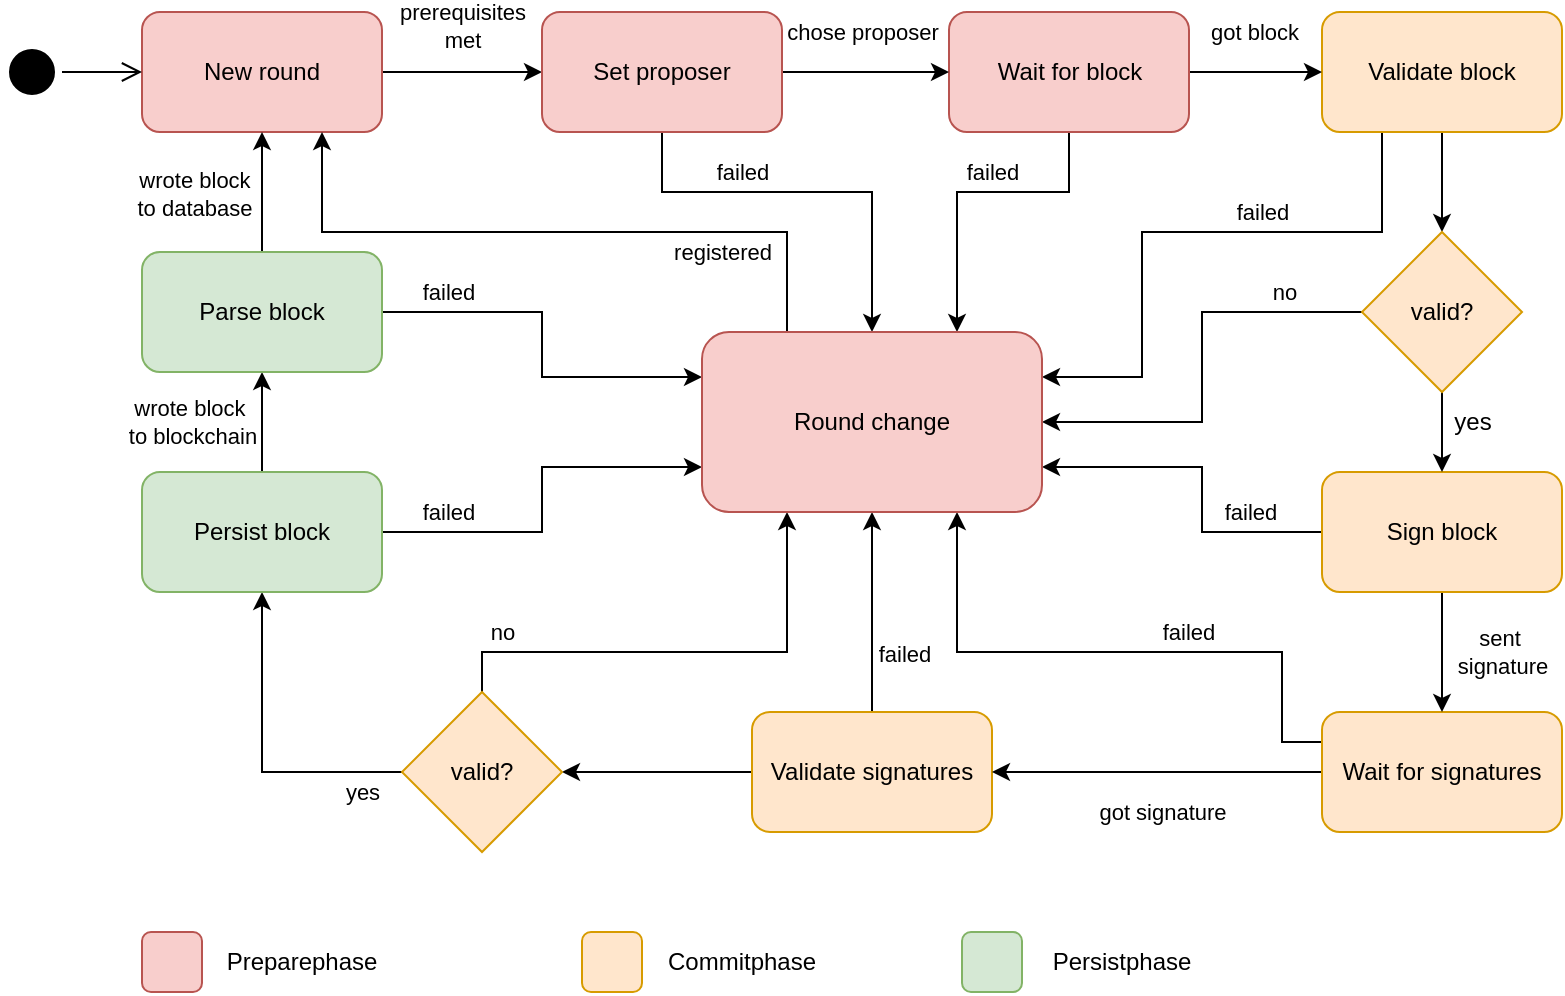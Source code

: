 <mxfile version="20.3.0" type="device"><diagram id="TG24ea2lMSy__KPiFOpt" name="Page-1"><mxGraphModel dx="1069" dy="643" grid="1" gridSize="10" guides="1" tooltips="1" connect="1" arrows="1" fold="1" page="1" pageScale="1" pageWidth="827" pageHeight="520" math="0" shadow="0"><root><mxCell id="0"/><mxCell id="1" parent="0"/><mxCell id="C-lVaV4RM1TJZUjSdMJg-25" style="edgeStyle=orthogonalEdgeStyle;rounded=0;orthogonalLoop=1;jettySize=auto;html=1;exitX=0.5;exitY=1;exitDx=0;exitDy=0;entryX=0.5;entryY=0;entryDx=0;entryDy=0;" parent="1" source="C-lVaV4RM1TJZUjSdMJg-2" target="C-lVaV4RM1TJZUjSdMJg-9" edge="1"><mxGeometry relative="1" as="geometry"/></mxCell><mxCell id="C-lVaV4RM1TJZUjSdMJg-53" style="edgeStyle=orthogonalEdgeStyle;rounded=0;orthogonalLoop=1;jettySize=auto;html=1;exitX=0.25;exitY=1;exitDx=0;exitDy=0;entryX=1;entryY=0.25;entryDx=0;entryDy=0;" parent="1" source="C-lVaV4RM1TJZUjSdMJg-2" target="C-lVaV4RM1TJZUjSdMJg-13" edge="1"><mxGeometry relative="1" as="geometry"><Array as="points"><mxPoint x="709" y="122"/><mxPoint x="589" y="122"/><mxPoint x="589" y="195"/></Array></mxGeometry></mxCell><mxCell id="57w1jY9QjkwX1Sj35wxV-5" value="&#10;&#10;&lt;span style=&quot;color: rgb(0, 0, 0); font-family: helvetica; font-size: 11px; font-style: normal; font-weight: 400; letter-spacing: normal; text-align: center; text-indent: 0px; text-transform: none; word-spacing: 0px; background-color: rgb(255, 255, 255); display: inline; float: none;&quot;&gt;failed&lt;/span&gt;&#10;&#10;" style="edgeLabel;html=1;align=center;verticalAlign=middle;resizable=0;points=[];labelBackgroundColor=none;" parent="C-lVaV4RM1TJZUjSdMJg-53" vertex="1" connectable="0"><mxGeometry x="-0.145" y="-2" relative="1" as="geometry"><mxPoint x="15" y="-8" as="offset"/></mxGeometry></mxCell><mxCell id="C-lVaV4RM1TJZUjSdMJg-2" value="Validate block" style="rounded=1;whiteSpace=wrap;html=1;fillColor=#ffe6cc;strokeColor=#d79b00;" parent="1" vertex="1"><mxGeometry x="679" y="12" width="120" height="60" as="geometry"/></mxCell><mxCell id="C-lVaV4RM1TJZUjSdMJg-24" style="edgeStyle=orthogonalEdgeStyle;rounded=0;orthogonalLoop=1;jettySize=auto;html=1;exitX=1;exitY=0.5;exitDx=0;exitDy=0;entryX=0;entryY=0.5;entryDx=0;entryDy=0;" parent="1" source="C-lVaV4RM1TJZUjSdMJg-3" target="C-lVaV4RM1TJZUjSdMJg-2" edge="1"><mxGeometry relative="1" as="geometry"/></mxCell><mxCell id="57w1jY9QjkwX1Sj35wxV-4" value="got block" style="edgeLabel;html=1;align=center;verticalAlign=middle;resizable=0;points=[];labelBackgroundColor=none;" parent="C-lVaV4RM1TJZUjSdMJg-24" vertex="1" connectable="0"><mxGeometry x="-0.181" y="-1" relative="1" as="geometry"><mxPoint x="5" y="-21" as="offset"/></mxGeometry></mxCell><mxCell id="C-lVaV4RM1TJZUjSdMJg-55" style="edgeStyle=orthogonalEdgeStyle;rounded=0;orthogonalLoop=1;jettySize=auto;html=1;exitX=0.5;exitY=1;exitDx=0;exitDy=0;entryX=0.75;entryY=0;entryDx=0;entryDy=0;" parent="1" source="C-lVaV4RM1TJZUjSdMJg-3" target="C-lVaV4RM1TJZUjSdMJg-13" edge="1"><mxGeometry relative="1" as="geometry"><Array as="points"><mxPoint x="553" y="102"/><mxPoint x="497" y="102"/></Array></mxGeometry></mxCell><mxCell id="57w1jY9QjkwX1Sj35wxV-21" value="&#10;&#10;&lt;span style=&quot;color: rgb(0, 0, 0); font-family: helvetica; font-size: 11px; font-style: normal; font-weight: 400; letter-spacing: normal; text-align: center; text-indent: 0px; text-transform: none; word-spacing: 0px; background-color: rgb(255, 255, 255); display: inline; float: none;&quot;&gt;failed&lt;/span&gt;&#10;&#10;" style="edgeLabel;html=1;align=center;verticalAlign=middle;resizable=0;points=[];labelBackgroundColor=none;" parent="C-lVaV4RM1TJZUjSdMJg-55" vertex="1" connectable="0"><mxGeometry x="-0.092" y="-2" relative="1" as="geometry"><mxPoint x="2" y="-8" as="offset"/></mxGeometry></mxCell><mxCell id="C-lVaV4RM1TJZUjSdMJg-3" value="Wait for block" style="rounded=1;whiteSpace=wrap;html=1;fillColor=#f8cecc;strokeColor=#b85450;" parent="1" vertex="1"><mxGeometry x="492.5" y="12" width="120" height="60" as="geometry"/></mxCell><mxCell id="C-lVaV4RM1TJZUjSdMJg-21" style="edgeStyle=orthogonalEdgeStyle;rounded=0;orthogonalLoop=1;jettySize=auto;html=1;exitX=1;exitY=0.5;exitDx=0;exitDy=0;entryX=0;entryY=0.5;entryDx=0;entryDy=0;" parent="1" source="C-lVaV4RM1TJZUjSdMJg-4" target="C-lVaV4RM1TJZUjSdMJg-5" edge="1"><mxGeometry relative="1" as="geometry"/></mxCell><mxCell id="57w1jY9QjkwX1Sj35wxV-1" value="prerequisites &lt;br&gt;met" style="edgeLabel;html=1;align=center;verticalAlign=middle;resizable=0;points=[];" parent="C-lVaV4RM1TJZUjSdMJg-21" vertex="1" connectable="0"><mxGeometry x="0.296" relative="1" as="geometry"><mxPoint x="-12" y="-23" as="offset"/></mxGeometry></mxCell><mxCell id="C-lVaV4RM1TJZUjSdMJg-4" value="New round" style="rounded=1;whiteSpace=wrap;html=1;fillColor=#f8cecc;strokeColor=#b85450;" parent="1" vertex="1"><mxGeometry x="89" y="12" width="120" height="60" as="geometry"/></mxCell><mxCell id="C-lVaV4RM1TJZUjSdMJg-23" style="edgeStyle=orthogonalEdgeStyle;rounded=0;orthogonalLoop=1;jettySize=auto;html=1;exitX=1;exitY=0.5;exitDx=0;exitDy=0;" parent="1" source="C-lVaV4RM1TJZUjSdMJg-5" target="C-lVaV4RM1TJZUjSdMJg-3" edge="1"><mxGeometry relative="1" as="geometry"/></mxCell><mxCell id="57w1jY9QjkwX1Sj35wxV-2" value="chose proposer" style="edgeLabel;html=1;align=center;verticalAlign=middle;resizable=0;points=[];" parent="C-lVaV4RM1TJZUjSdMJg-23" vertex="1" connectable="0"><mxGeometry x="0.174" relative="1" as="geometry"><mxPoint x="-9" y="-20" as="offset"/></mxGeometry></mxCell><mxCell id="C-lVaV4RM1TJZUjSdMJg-56" style="edgeStyle=orthogonalEdgeStyle;rounded=0;orthogonalLoop=1;jettySize=auto;html=1;exitX=0.5;exitY=1;exitDx=0;exitDy=0;entryX=0.5;entryY=0;entryDx=0;entryDy=0;" parent="1" source="C-lVaV4RM1TJZUjSdMJg-5" target="C-lVaV4RM1TJZUjSdMJg-13" edge="1"><mxGeometry relative="1" as="geometry"><Array as="points"><mxPoint x="349" y="102"/><mxPoint x="454" y="102"/></Array></mxGeometry></mxCell><mxCell id="57w1jY9QjkwX1Sj35wxV-20" value="failed" style="edgeLabel;html=1;align=center;verticalAlign=middle;resizable=0;points=[];" parent="C-lVaV4RM1TJZUjSdMJg-56" vertex="1" connectable="0"><mxGeometry x="-0.318" y="2" relative="1" as="geometry"><mxPoint y="-8" as="offset"/></mxGeometry></mxCell><mxCell id="C-lVaV4RM1TJZUjSdMJg-5" value="Set proposer" style="rounded=1;whiteSpace=wrap;html=1;fillColor=#f8cecc;strokeColor=#b85450;" parent="1" vertex="1"><mxGeometry x="289" y="12" width="120" height="60" as="geometry"/></mxCell><mxCell id="C-lVaV4RM1TJZUjSdMJg-31" style="edgeStyle=orthogonalEdgeStyle;rounded=0;orthogonalLoop=1;jettySize=auto;html=1;exitX=0.5;exitY=0;exitDx=0;exitDy=0;entryX=0.5;entryY=1;entryDx=0;entryDy=0;" parent="1" source="C-lVaV4RM1TJZUjSdMJg-6" target="C-lVaV4RM1TJZUjSdMJg-13" edge="1"><mxGeometry relative="1" as="geometry"/></mxCell><mxCell id="57w1jY9QjkwX1Sj35wxV-13" value="&lt;br&gt;&lt;br&gt;&lt;span style=&quot;color: rgb(0, 0, 0); font-family: helvetica; font-size: 11px; font-style: normal; font-weight: 400; letter-spacing: normal; text-align: center; text-indent: 0px; text-transform: none; word-spacing: 0px; background-color: rgb(255, 255, 255); display: inline; float: none;&quot;&gt;failed&lt;/span&gt;&lt;br&gt;" style="edgeLabel;html=1;align=center;verticalAlign=middle;resizable=0;points=[];labelBackgroundColor=none;" parent="C-lVaV4RM1TJZUjSdMJg-31" vertex="1" connectable="0"><mxGeometry x="-0.717" y="1" relative="1" as="geometry"><mxPoint x="17" y="-28" as="offset"/></mxGeometry></mxCell><mxCell id="C-lVaV4RM1TJZUjSdMJg-32" style="edgeStyle=orthogonalEdgeStyle;rounded=0;orthogonalLoop=1;jettySize=auto;html=1;exitX=0;exitY=0.5;exitDx=0;exitDy=0;entryX=1;entryY=0.5;entryDx=0;entryDy=0;" parent="1" source="C-lVaV4RM1TJZUjSdMJg-6" target="C-lVaV4RM1TJZUjSdMJg-10" edge="1"><mxGeometry relative="1" as="geometry"/></mxCell><mxCell id="C-lVaV4RM1TJZUjSdMJg-6" value="Validate signatures" style="rounded=1;whiteSpace=wrap;html=1;fillColor=#ffe6cc;strokeColor=#d79b00;" parent="1" vertex="1"><mxGeometry x="394" y="362" width="120" height="60" as="geometry"/></mxCell><mxCell id="C-lVaV4RM1TJZUjSdMJg-29" style="edgeStyle=orthogonalEdgeStyle;rounded=0;orthogonalLoop=1;jettySize=auto;html=1;exitX=0;exitY=0.5;exitDx=0;exitDy=0;entryX=1;entryY=0.5;entryDx=0;entryDy=0;" parent="1" source="C-lVaV4RM1TJZUjSdMJg-7" target="C-lVaV4RM1TJZUjSdMJg-6" edge="1"><mxGeometry relative="1" as="geometry"/></mxCell><mxCell id="57w1jY9QjkwX1Sj35wxV-12" value="got signature" style="edgeLabel;html=1;align=center;verticalAlign=middle;resizable=0;points=[];labelBackgroundColor=none;" parent="C-lVaV4RM1TJZUjSdMJg-29" vertex="1" connectable="0"><mxGeometry x="0.106" relative="1" as="geometry"><mxPoint x="11" y="20" as="offset"/></mxGeometry></mxCell><mxCell id="C-lVaV4RM1TJZUjSdMJg-51" style="edgeStyle=orthogonalEdgeStyle;rounded=0;orthogonalLoop=1;jettySize=auto;html=1;exitX=0;exitY=0.25;exitDx=0;exitDy=0;entryX=0.75;entryY=1;entryDx=0;entryDy=0;" parent="1" source="C-lVaV4RM1TJZUjSdMJg-7" target="C-lVaV4RM1TJZUjSdMJg-13" edge="1"><mxGeometry relative="1" as="geometry"><Array as="points"><mxPoint x="659" y="377"/><mxPoint x="659" y="332"/><mxPoint x="497" y="332"/></Array></mxGeometry></mxCell><mxCell id="57w1jY9QjkwX1Sj35wxV-11" value="&#10;&#10;&lt;span style=&quot;color: rgb(0, 0, 0); font-family: helvetica; font-size: 11px; font-style: normal; font-weight: 400; letter-spacing: normal; text-align: center; text-indent: 0px; text-transform: none; word-spacing: 0px; background-color: rgb(255, 255, 255); display: inline; float: none;&quot;&gt;failed&lt;/span&gt;&#10;&#10;" style="edgeLabel;html=1;align=center;verticalAlign=middle;resizable=0;points=[];labelBackgroundColor=none;" parent="C-lVaV4RM1TJZUjSdMJg-51" vertex="1" connectable="0"><mxGeometry x="-0.241" relative="1" as="geometry"><mxPoint x="1" y="-10" as="offset"/></mxGeometry></mxCell><mxCell id="C-lVaV4RM1TJZUjSdMJg-7" value="Wait for signatures" style="rounded=1;whiteSpace=wrap;html=1;fillColor=#ffe6cc;strokeColor=#d79b00;" parent="1" vertex="1"><mxGeometry x="679" y="362" width="120" height="60" as="geometry"/></mxCell><mxCell id="C-lVaV4RM1TJZUjSdMJg-28" style="edgeStyle=orthogonalEdgeStyle;rounded=0;orthogonalLoop=1;jettySize=auto;html=1;exitX=0.5;exitY=1;exitDx=0;exitDy=0;entryX=0.5;entryY=0;entryDx=0;entryDy=0;" parent="1" source="C-lVaV4RM1TJZUjSdMJg-8" target="C-lVaV4RM1TJZUjSdMJg-7" edge="1"><mxGeometry relative="1" as="geometry"/></mxCell><mxCell id="57w1jY9QjkwX1Sj35wxV-8" value="sent&amp;nbsp;&lt;br&gt;signature" style="edgeLabel;html=1;align=center;verticalAlign=middle;resizable=0;points=[];labelBackgroundColor=none;" parent="C-lVaV4RM1TJZUjSdMJg-28" vertex="1" connectable="0"><mxGeometry x="-0.271" y="1" relative="1" as="geometry"><mxPoint x="29" y="8" as="offset"/></mxGeometry></mxCell><mxCell id="C-lVaV4RM1TJZUjSdMJg-58" style="edgeStyle=orthogonalEdgeStyle;rounded=0;orthogonalLoop=1;jettySize=auto;html=1;exitX=0;exitY=0.5;exitDx=0;exitDy=0;entryX=1;entryY=0.75;entryDx=0;entryDy=0;" parent="1" source="C-lVaV4RM1TJZUjSdMJg-8" target="C-lVaV4RM1TJZUjSdMJg-13" edge="1"><mxGeometry relative="1" as="geometry"><Array as="points"><mxPoint x="619" y="272"/><mxPoint x="619" y="240"/></Array></mxGeometry></mxCell><mxCell id="57w1jY9QjkwX1Sj35wxV-9" value="&#10;&#10;&lt;span style=&quot;color: rgb(0, 0, 0); font-family: helvetica; font-size: 11px; font-style: normal; font-weight: 400; letter-spacing: normal; text-align: center; text-indent: 0px; text-transform: none; word-spacing: 0px; background-color: rgb(255, 255, 255); display: inline; float: none;&quot;&gt;failed&lt;/span&gt;&#10;&#10;" style="edgeLabel;html=1;align=center;verticalAlign=middle;resizable=0;points=[];labelBackgroundColor=none;" parent="C-lVaV4RM1TJZUjSdMJg-58" vertex="1" connectable="0"><mxGeometry x="-0.578" relative="1" as="geometry"><mxPoint y="-10" as="offset"/></mxGeometry></mxCell><mxCell id="C-lVaV4RM1TJZUjSdMJg-8" value="Sign block" style="rounded=1;whiteSpace=wrap;html=1;fillColor=#ffe6cc;strokeColor=#d79b00;" parent="1" vertex="1"><mxGeometry x="679" y="242" width="120" height="60" as="geometry"/></mxCell><mxCell id="C-lVaV4RM1TJZUjSdMJg-42" style="edgeStyle=orthogonalEdgeStyle;rounded=0;orthogonalLoop=1;jettySize=auto;html=1;exitX=0.5;exitY=1;exitDx=0;exitDy=0;entryX=0.5;entryY=0;entryDx=0;entryDy=0;" parent="1" source="C-lVaV4RM1TJZUjSdMJg-9" target="C-lVaV4RM1TJZUjSdMJg-8" edge="1"><mxGeometry relative="1" as="geometry"/></mxCell><mxCell id="C-lVaV4RM1TJZUjSdMJg-57" style="edgeStyle=orthogonalEdgeStyle;rounded=0;orthogonalLoop=1;jettySize=auto;html=1;exitX=0;exitY=0.5;exitDx=0;exitDy=0;entryX=1;entryY=0.5;entryDx=0;entryDy=0;" parent="1" source="C-lVaV4RM1TJZUjSdMJg-9" target="C-lVaV4RM1TJZUjSdMJg-13" edge="1"><mxGeometry relative="1" as="geometry"/></mxCell><mxCell id="57w1jY9QjkwX1Sj35wxV-6" value="no" style="edgeLabel;html=1;align=center;verticalAlign=middle;resizable=0;points=[];labelBackgroundColor=none;" parent="C-lVaV4RM1TJZUjSdMJg-57" vertex="1" connectable="0"><mxGeometry x="-0.725" relative="1" as="geometry"><mxPoint x="-10" y="-10" as="offset"/></mxGeometry></mxCell><mxCell id="C-lVaV4RM1TJZUjSdMJg-9" value="valid?" style="rhombus;whiteSpace=wrap;html=1;fillColor=#ffe6cc;strokeColor=#d79b00;" parent="1" vertex="1"><mxGeometry x="699" y="122" width="80" height="80" as="geometry"/></mxCell><mxCell id="C-lVaV4RM1TJZUjSdMJg-43" style="edgeStyle=orthogonalEdgeStyle;rounded=0;orthogonalLoop=1;jettySize=auto;html=1;exitX=0;exitY=0.5;exitDx=0;exitDy=0;entryX=0.5;entryY=1;entryDx=0;entryDy=0;" parent="1" source="C-lVaV4RM1TJZUjSdMJg-10" target="C-lVaV4RM1TJZUjSdMJg-11" edge="1"><mxGeometry relative="1" as="geometry"><Array as="points"><mxPoint x="149" y="392"/></Array></mxGeometry></mxCell><mxCell id="57w1jY9QjkwX1Sj35wxV-15" value="yes" style="edgeLabel;html=1;align=center;verticalAlign=middle;resizable=0;points=[];labelBackgroundColor=none;" parent="C-lVaV4RM1TJZUjSdMJg-43" vertex="1" connectable="0"><mxGeometry x="-0.637" relative="1" as="geometry"><mxPoint x="9" y="10" as="offset"/></mxGeometry></mxCell><mxCell id="C-lVaV4RM1TJZUjSdMJg-44" style="edgeStyle=orthogonalEdgeStyle;rounded=0;orthogonalLoop=1;jettySize=auto;html=1;exitX=0.5;exitY=0;exitDx=0;exitDy=0;entryX=0.25;entryY=1;entryDx=0;entryDy=0;" parent="1" source="C-lVaV4RM1TJZUjSdMJg-10" target="C-lVaV4RM1TJZUjSdMJg-13" edge="1"><mxGeometry relative="1" as="geometry"><Array as="points"><mxPoint x="259" y="332"/><mxPoint x="412" y="332"/></Array></mxGeometry></mxCell><mxCell id="57w1jY9QjkwX1Sj35wxV-14" value="no" style="edgeLabel;html=1;align=center;verticalAlign=middle;resizable=0;points=[];labelBackgroundColor=none;" parent="C-lVaV4RM1TJZUjSdMJg-44" vertex="1" connectable="0"><mxGeometry x="-0.636" y="2" relative="1" as="geometry"><mxPoint x="-14" y="-8" as="offset"/></mxGeometry></mxCell><mxCell id="C-lVaV4RM1TJZUjSdMJg-10" value="valid?" style="rhombus;whiteSpace=wrap;html=1;fillColor=#ffe6cc;strokeColor=#d79b00;" parent="1" vertex="1"><mxGeometry x="219" y="352" width="80" height="80" as="geometry"/></mxCell><mxCell id="C-lVaV4RM1TJZUjSdMJg-34" style="edgeStyle=orthogonalEdgeStyle;rounded=0;orthogonalLoop=1;jettySize=auto;html=1;exitX=0.5;exitY=0;exitDx=0;exitDy=0;entryX=0.5;entryY=1;entryDx=0;entryDy=0;" parent="1" source="C-lVaV4RM1TJZUjSdMJg-11" target="C-lVaV4RM1TJZUjSdMJg-12" edge="1"><mxGeometry relative="1" as="geometry"/></mxCell><mxCell id="57w1jY9QjkwX1Sj35wxV-17" value="wrote block&amp;nbsp;&lt;br&gt;to blockchain" style="edgeLabel;html=1;align=center;verticalAlign=middle;resizable=0;points=[];labelBackgroundColor=none;" parent="C-lVaV4RM1TJZUjSdMJg-34" vertex="1" connectable="0"><mxGeometry x="-0.229" y="2" relative="1" as="geometry"><mxPoint x="-33" y="-6" as="offset"/></mxGeometry></mxCell><mxCell id="C-lVaV4RM1TJZUjSdMJg-47" style="edgeStyle=orthogonalEdgeStyle;rounded=0;orthogonalLoop=1;jettySize=auto;html=1;exitX=1;exitY=0.5;exitDx=0;exitDy=0;entryX=0;entryY=0.75;entryDx=0;entryDy=0;" parent="1" source="C-lVaV4RM1TJZUjSdMJg-11" target="C-lVaV4RM1TJZUjSdMJg-13" edge="1"><mxGeometry relative="1" as="geometry"/></mxCell><mxCell id="57w1jY9QjkwX1Sj35wxV-16" value="&#10;&#10;&lt;span style=&quot;color: rgb(0, 0, 0); font-family: helvetica; font-size: 11px; font-style: normal; font-weight: 400; letter-spacing: normal; text-align: center; text-indent: 0px; text-transform: none; word-spacing: 0px; background-color: rgb(255, 255, 255); display: inline; float: none;&quot;&gt;failed&lt;/span&gt;&#10;&#10;" style="edgeLabel;html=1;align=center;verticalAlign=middle;resizable=0;points=[];labelBackgroundColor=none;" parent="C-lVaV4RM1TJZUjSdMJg-47" vertex="1" connectable="0"><mxGeometry x="-0.657" y="1" relative="1" as="geometry"><mxPoint y="-9" as="offset"/></mxGeometry></mxCell><mxCell id="C-lVaV4RM1TJZUjSdMJg-11" value="Persist block" style="rounded=1;whiteSpace=wrap;html=1;fillColor=#d5e8d4;strokeColor=#82b366;" parent="1" vertex="1"><mxGeometry x="89" y="242" width="120" height="60" as="geometry"/></mxCell><mxCell id="C-lVaV4RM1TJZUjSdMJg-35" style="edgeStyle=orthogonalEdgeStyle;rounded=0;orthogonalLoop=1;jettySize=auto;html=1;exitX=0.5;exitY=0;exitDx=0;exitDy=0;entryX=0.5;entryY=1;entryDx=0;entryDy=0;" parent="1" source="C-lVaV4RM1TJZUjSdMJg-12" target="C-lVaV4RM1TJZUjSdMJg-4" edge="1"><mxGeometry relative="1" as="geometry"/></mxCell><mxCell id="57w1jY9QjkwX1Sj35wxV-18" value="wrote block&lt;br&gt;to database" style="edgeLabel;html=1;align=center;verticalAlign=middle;resizable=0;points=[];labelBackgroundColor=none;" parent="C-lVaV4RM1TJZUjSdMJg-35" vertex="1" connectable="0"><mxGeometry x="-0.309" y="1" relative="1" as="geometry"><mxPoint x="-33" y="-9" as="offset"/></mxGeometry></mxCell><mxCell id="C-lVaV4RM1TJZUjSdMJg-48" style="edgeStyle=orthogonalEdgeStyle;rounded=0;orthogonalLoop=1;jettySize=auto;html=1;exitX=1;exitY=0.5;exitDx=0;exitDy=0;entryX=0;entryY=0.25;entryDx=0;entryDy=0;" parent="1" source="C-lVaV4RM1TJZUjSdMJg-12" target="C-lVaV4RM1TJZUjSdMJg-13" edge="1"><mxGeometry relative="1" as="geometry"/></mxCell><mxCell id="57w1jY9QjkwX1Sj35wxV-19" value="&#10;&#10;&lt;span style=&quot;color: rgb(0, 0, 0); font-family: helvetica; font-size: 11px; font-style: normal; font-weight: 400; letter-spacing: normal; text-align: center; text-indent: 0px; text-transform: none; word-spacing: 0px; background-color: rgb(255, 255, 255); display: inline; float: none;&quot;&gt;failed&lt;/span&gt;&#10;&#10;" style="edgeLabel;html=1;align=center;verticalAlign=middle;resizable=0;points=[];labelBackgroundColor=none;" parent="C-lVaV4RM1TJZUjSdMJg-48" vertex="1" connectable="0"><mxGeometry x="-0.663" relative="1" as="geometry"><mxPoint y="-10" as="offset"/></mxGeometry></mxCell><mxCell id="C-lVaV4RM1TJZUjSdMJg-12" value="Parse block" style="rounded=1;whiteSpace=wrap;html=1;fillColor=#d5e8d4;strokeColor=#82b366;" parent="1" vertex="1"><mxGeometry x="89" y="132" width="120" height="60" as="geometry"/></mxCell><mxCell id="C-lVaV4RM1TJZUjSdMJg-50" style="edgeStyle=orthogonalEdgeStyle;rounded=0;orthogonalLoop=1;jettySize=auto;html=1;exitX=0.25;exitY=0;exitDx=0;exitDy=0;entryX=0.75;entryY=1;entryDx=0;entryDy=0;" parent="1" source="C-lVaV4RM1TJZUjSdMJg-13" target="C-lVaV4RM1TJZUjSdMJg-4" edge="1"><mxGeometry relative="1" as="geometry"><Array as="points"><mxPoint x="412" y="122"/><mxPoint x="179" y="122"/></Array></mxGeometry></mxCell><mxCell id="C-lVaV4RM1TJZUjSdMJg-13" value="Round change" style="rounded=1;whiteSpace=wrap;html=1;fillColor=#f8cecc;strokeColor=#b85450;" parent="1" vertex="1"><mxGeometry x="369" y="172" width="170" height="90" as="geometry"/></mxCell><mxCell id="C-lVaV4RM1TJZUjSdMJg-14" value="" style="rounded=1;whiteSpace=wrap;html=1;fillColor=#f8cecc;strokeColor=#b85450;" parent="1" vertex="1"><mxGeometry x="89" y="472" width="30" height="30" as="geometry"/></mxCell><mxCell id="C-lVaV4RM1TJZUjSdMJg-15" value="" style="rounded=1;whiteSpace=wrap;html=1;fillColor=#ffe6cc;strokeColor=#d79b00;" parent="1" vertex="1"><mxGeometry x="309" y="472" width="30" height="30" as="geometry"/></mxCell><mxCell id="C-lVaV4RM1TJZUjSdMJg-17" value="Preparephase" style="text;html=1;strokeColor=none;fillColor=none;align=center;verticalAlign=middle;whiteSpace=wrap;rounded=0;" parent="1" vertex="1"><mxGeometry x="149" y="477" width="40" height="20" as="geometry"/></mxCell><mxCell id="C-lVaV4RM1TJZUjSdMJg-18" value="Commitphase" style="text;html=1;strokeColor=none;fillColor=none;align=center;verticalAlign=middle;whiteSpace=wrap;rounded=0;" parent="1" vertex="1"><mxGeometry x="369" y="477" width="40" height="20" as="geometry"/></mxCell><mxCell id="C-lVaV4RM1TJZUjSdMJg-19" value="Persistphase" style="text;html=1;strokeColor=none;fillColor=none;align=center;verticalAlign=middle;whiteSpace=wrap;rounded=0;" parent="1" vertex="1"><mxGeometry x="559" y="477" width="40" height="20" as="geometry"/></mxCell><mxCell id="C-lVaV4RM1TJZUjSdMJg-20" value="" style="rounded=1;whiteSpace=wrap;html=1;fillColor=#d5e8d4;strokeColor=#82b366;" parent="1" vertex="1"><mxGeometry x="499" y="472" width="30" height="30" as="geometry"/></mxCell><mxCell id="57w1jY9QjkwX1Sj35wxV-7" value="yes" style="text;html=1;align=center;verticalAlign=middle;resizable=0;points=[];autosize=1;strokeColor=none;" parent="1" vertex="1"><mxGeometry x="739" y="207" width="30" height="20" as="geometry"/></mxCell><mxCell id="57w1jY9QjkwX1Sj35wxV-23" value="" style="ellipse;html=1;shape=startState;fillColor=#000000;labelBackgroundColor=none;" parent="1" vertex="1"><mxGeometry x="19" y="27" width="30" height="30" as="geometry"/></mxCell><mxCell id="57w1jY9QjkwX1Sj35wxV-24" value="" style="edgeStyle=orthogonalEdgeStyle;html=1;verticalAlign=bottom;endArrow=open;endSize=8;entryX=0;entryY=0.5;entryDx=0;entryDy=0;" parent="1" source="57w1jY9QjkwX1Sj35wxV-23" target="C-lVaV4RM1TJZUjSdMJg-4" edge="1"><mxGeometry relative="1" as="geometry"><mxPoint x="34" y="117" as="targetPoint"/></mxGeometry></mxCell><mxCell id="nElVKFVUFonO6q2APuth-2" value="registered" style="edgeLabel;html=1;align=center;verticalAlign=middle;resizable=0;points=[];labelBackgroundColor=none;" parent="1" vertex="1" connectable="0"><mxGeometry x="378.998" y="132" as="geometry"/></mxCell></root></mxGraphModel></diagram></mxfile>